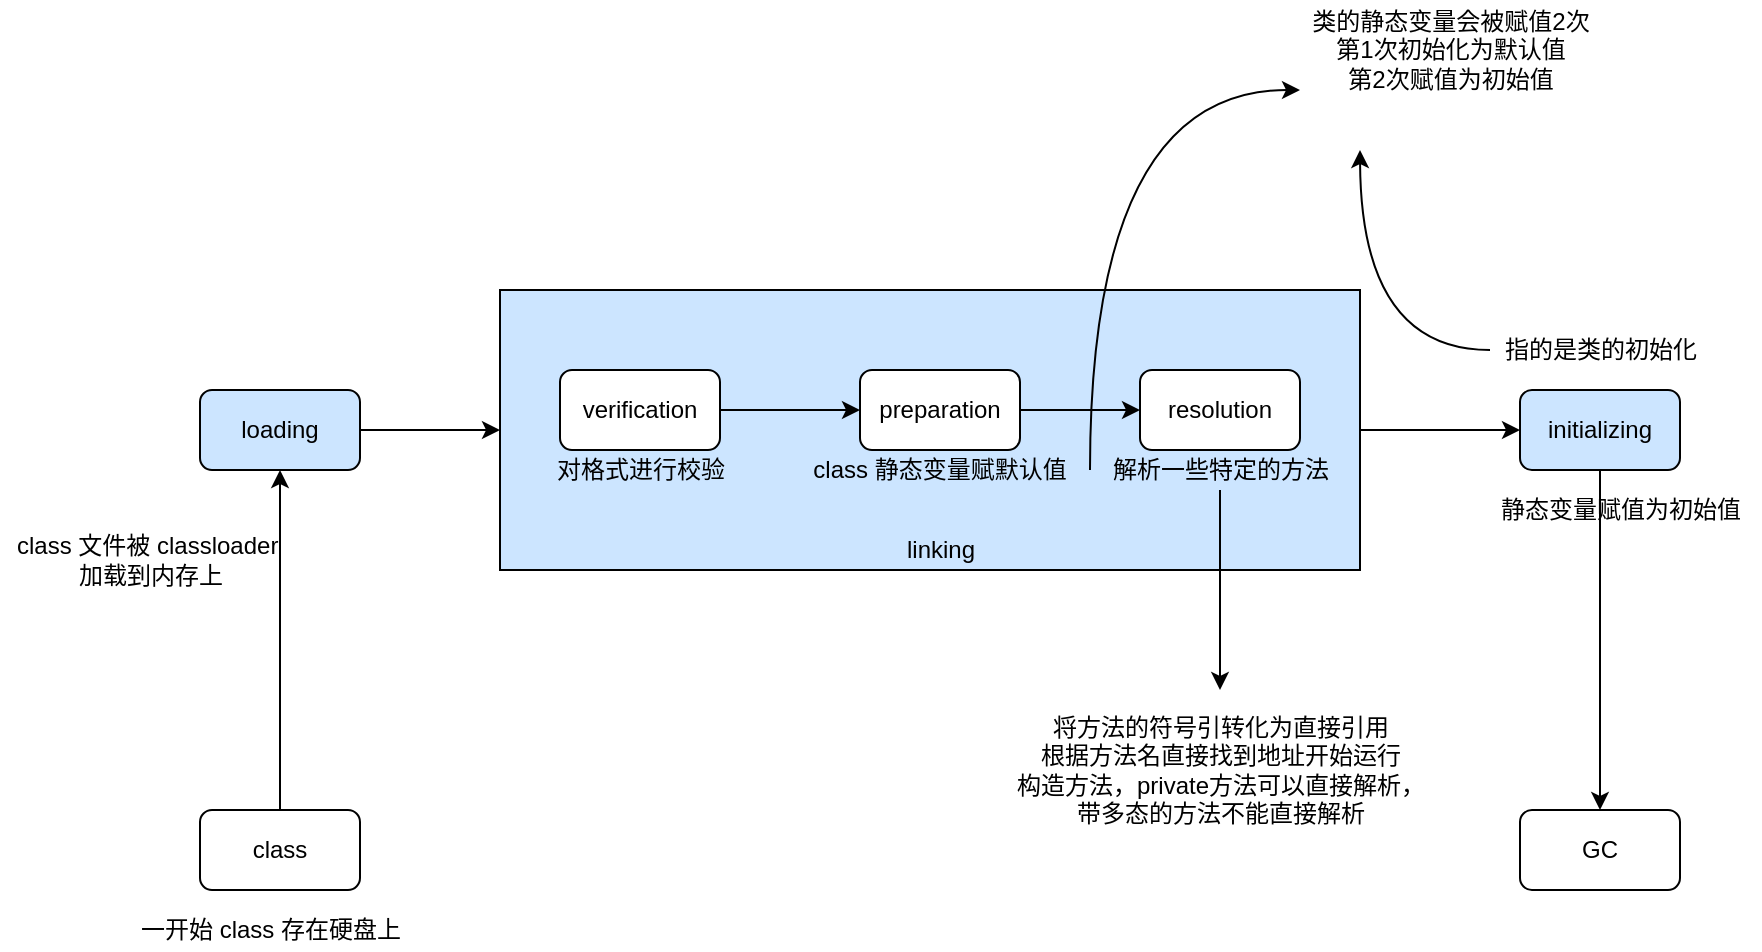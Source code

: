 <mxfile version="13.7.3" type="device"><diagram id="TQnq7QpgQ8HTVp85fOVj" name="Page-1"><mxGraphModel dx="1823" dy="581" grid="1" gridSize="10" guides="1" tooltips="1" connect="1" arrows="1" fold="1" page="1" pageScale="1" pageWidth="850" pageHeight="1100" math="0" shadow="0"><root><mxCell id="0"/><mxCell id="1" parent="0"/><mxCell id="3USOj3KlF3cu--opzJpx-5" style="edgeStyle=orthogonalEdgeStyle;rounded=0;orthogonalLoop=1;jettySize=auto;html=1;entryX=0.5;entryY=1;entryDx=0;entryDy=0;" edge="1" parent="1" source="3USOj3KlF3cu--opzJpx-1" target="3USOj3KlF3cu--opzJpx-4"><mxGeometry relative="1" as="geometry"/></mxCell><mxCell id="3USOj3KlF3cu--opzJpx-1" value="class" style="rounded=1;whiteSpace=wrap;html=1;" vertex="1" parent="1"><mxGeometry x="90" y="410" width="80" height="40" as="geometry"/></mxCell><mxCell id="3USOj3KlF3cu--opzJpx-2" value="一开始 class 存在硬盘上&lt;br&gt;" style="text;html=1;align=center;verticalAlign=middle;resizable=0;points=[];autosize=1;" vertex="1" parent="1"><mxGeometry x="50" y="460" width="150" height="20" as="geometry"/></mxCell><mxCell id="3USOj3KlF3cu--opzJpx-9" style="edgeStyle=orthogonalEdgeStyle;rounded=0;orthogonalLoop=1;jettySize=auto;html=1;entryX=0;entryY=0.5;entryDx=0;entryDy=0;" edge="1" parent="1" source="3USOj3KlF3cu--opzJpx-4" target="3USOj3KlF3cu--opzJpx-7"><mxGeometry relative="1" as="geometry"/></mxCell><mxCell id="3USOj3KlF3cu--opzJpx-4" value="loading" style="rounded=1;whiteSpace=wrap;html=1;fillColor=#CCE5FF;" vertex="1" parent="1"><mxGeometry x="90" y="200" width="80" height="40" as="geometry"/></mxCell><mxCell id="3USOj3KlF3cu--opzJpx-6" value="class 文件被 classloader&amp;nbsp;&lt;br&gt;加载到内存上" style="text;html=1;align=center;verticalAlign=middle;resizable=0;points=[];autosize=1;" vertex="1" parent="1"><mxGeometry x="-10" y="270" width="150" height="30" as="geometry"/></mxCell><mxCell id="3USOj3KlF3cu--opzJpx-12" style="edgeStyle=orthogonalEdgeStyle;rounded=0;orthogonalLoop=1;jettySize=auto;html=1;" edge="1" parent="1" source="3USOj3KlF3cu--opzJpx-7" target="3USOj3KlF3cu--opzJpx-10"><mxGeometry relative="1" as="geometry"/></mxCell><mxCell id="3USOj3KlF3cu--opzJpx-7" value="" style="rounded=0;whiteSpace=wrap;html=1;fillColor=#CCE5FF;" vertex="1" parent="1"><mxGeometry x="240" y="150" width="430" height="140" as="geometry"/></mxCell><mxCell id="3USOj3KlF3cu--opzJpx-8" value="linking" style="text;html=1;align=center;verticalAlign=middle;resizable=0;points=[];autosize=1;" vertex="1" parent="1"><mxGeometry x="435" y="270" width="50" height="20" as="geometry"/></mxCell><mxCell id="3USOj3KlF3cu--opzJpx-13" style="edgeStyle=orthogonalEdgeStyle;rounded=0;orthogonalLoop=1;jettySize=auto;html=1;" edge="1" parent="1" source="3USOj3KlF3cu--opzJpx-10" target="3USOj3KlF3cu--opzJpx-11"><mxGeometry relative="1" as="geometry"/></mxCell><mxCell id="3USOj3KlF3cu--opzJpx-10" value="initializing" style="rounded=1;whiteSpace=wrap;html=1;fillColor=#CCE5FF;" vertex="1" parent="1"><mxGeometry x="750" y="200" width="80" height="40" as="geometry"/></mxCell><mxCell id="3USOj3KlF3cu--opzJpx-11" value="GC" style="rounded=1;whiteSpace=wrap;html=1;" vertex="1" parent="1"><mxGeometry x="750" y="410" width="80" height="40" as="geometry"/></mxCell><mxCell id="3USOj3KlF3cu--opzJpx-19" style="edgeStyle=orthogonalEdgeStyle;rounded=0;orthogonalLoop=1;jettySize=auto;html=1;entryX=0;entryY=0.5;entryDx=0;entryDy=0;" edge="1" parent="1" source="3USOj3KlF3cu--opzJpx-14" target="3USOj3KlF3cu--opzJpx-15"><mxGeometry relative="1" as="geometry"/></mxCell><mxCell id="3USOj3KlF3cu--opzJpx-14" value="verification" style="rounded=1;whiteSpace=wrap;html=1;" vertex="1" parent="1"><mxGeometry x="270" y="190" width="80" height="40" as="geometry"/></mxCell><mxCell id="3USOj3KlF3cu--opzJpx-20" style="edgeStyle=orthogonalEdgeStyle;rounded=0;orthogonalLoop=1;jettySize=auto;html=1;entryX=0;entryY=0.5;entryDx=0;entryDy=0;" edge="1" parent="1" source="3USOj3KlF3cu--opzJpx-15" target="3USOj3KlF3cu--opzJpx-16"><mxGeometry relative="1" as="geometry"/></mxCell><mxCell id="3USOj3KlF3cu--opzJpx-27" style="edgeStyle=orthogonalEdgeStyle;rounded=0;orthogonalLoop=1;jettySize=auto;html=1;curved=1;exitX=1;exitY=0.5;exitDx=0;exitDy=0;" edge="1" parent="1" source="3USOj3KlF3cu--opzJpx-17"><mxGeometry relative="1" as="geometry"><mxPoint x="640" y="50" as="targetPoint"/><Array as="points"><mxPoint x="535" y="50"/></Array></mxGeometry></mxCell><mxCell id="3USOj3KlF3cu--opzJpx-15" value="preparation" style="rounded=1;whiteSpace=wrap;html=1;" vertex="1" parent="1"><mxGeometry x="420" y="190" width="80" height="40" as="geometry"/></mxCell><mxCell id="3USOj3KlF3cu--opzJpx-16" value="resolution" style="rounded=1;whiteSpace=wrap;html=1;" vertex="1" parent="1"><mxGeometry x="560" y="190" width="80" height="40" as="geometry"/></mxCell><mxCell id="3USOj3KlF3cu--opzJpx-17" value="class 静态变量赋默认值" style="text;html=1;strokeColor=none;fillColor=none;align=center;verticalAlign=middle;whiteSpace=wrap;rounded=0;" vertex="1" parent="1"><mxGeometry x="385" y="230" width="150" height="20" as="geometry"/></mxCell><mxCell id="3USOj3KlF3cu--opzJpx-28" style="edgeStyle=orthogonalEdgeStyle;curved=1;rounded=0;orthogonalLoop=1;jettySize=auto;html=1;" edge="1" parent="1" source="3USOj3KlF3cu--opzJpx-18"><mxGeometry relative="1" as="geometry"><mxPoint x="670" y="80" as="targetPoint"/></mxGeometry></mxCell><mxCell id="3USOj3KlF3cu--opzJpx-18" value="指的是类的初始化" style="text;html=1;align=center;verticalAlign=middle;resizable=0;points=[];autosize=1;" vertex="1" parent="1"><mxGeometry x="735" y="170" width="110" height="20" as="geometry"/></mxCell><mxCell id="3USOj3KlF3cu--opzJpx-21" value="对格式进行校验" style="text;html=1;align=center;verticalAlign=middle;resizable=0;points=[];autosize=1;" vertex="1" parent="1"><mxGeometry x="260" y="230" width="100" height="20" as="geometry"/></mxCell><mxCell id="3USOj3KlF3cu--opzJpx-23" style="edgeStyle=orthogonalEdgeStyle;rounded=0;orthogonalLoop=1;jettySize=auto;html=1;" edge="1" parent="1" source="3USOj3KlF3cu--opzJpx-22"><mxGeometry relative="1" as="geometry"><mxPoint x="600" y="350.0" as="targetPoint"/></mxGeometry></mxCell><mxCell id="3USOj3KlF3cu--opzJpx-22" value="解析一些特定的方法" style="text;html=1;align=center;verticalAlign=middle;resizable=0;points=[];autosize=1;" vertex="1" parent="1"><mxGeometry x="540" y="230" width="120" height="20" as="geometry"/></mxCell><mxCell id="3USOj3KlF3cu--opzJpx-24" value="将方法的符号引转化为直接引用&lt;br&gt;根据方法名直接找到地址开始运行&lt;br&gt;构造方法，private方法可以直接解析，&lt;br&gt;带多态的方法不能直接解析" style="text;html=1;align=center;verticalAlign=middle;resizable=0;points=[];autosize=1;" vertex="1" parent="1"><mxGeometry x="490" y="360" width="220" height="60" as="geometry"/></mxCell><mxCell id="3USOj3KlF3cu--opzJpx-25" value="静态变量赋值为初始值" style="text;html=1;align=center;verticalAlign=middle;resizable=0;points=[];autosize=1;" vertex="1" parent="1"><mxGeometry x="730" y="250" width="140" height="20" as="geometry"/></mxCell><mxCell id="3USOj3KlF3cu--opzJpx-29" value="类的静态变量会被赋值2次&lt;br&gt;第1次初始化为默认值&lt;br&gt;第2次赋值为初始值" style="text;html=1;align=center;verticalAlign=middle;resizable=0;points=[];autosize=1;" vertex="1" parent="1"><mxGeometry x="640" y="5" width="150" height="50" as="geometry"/></mxCell></root></mxGraphModel></diagram></mxfile>
